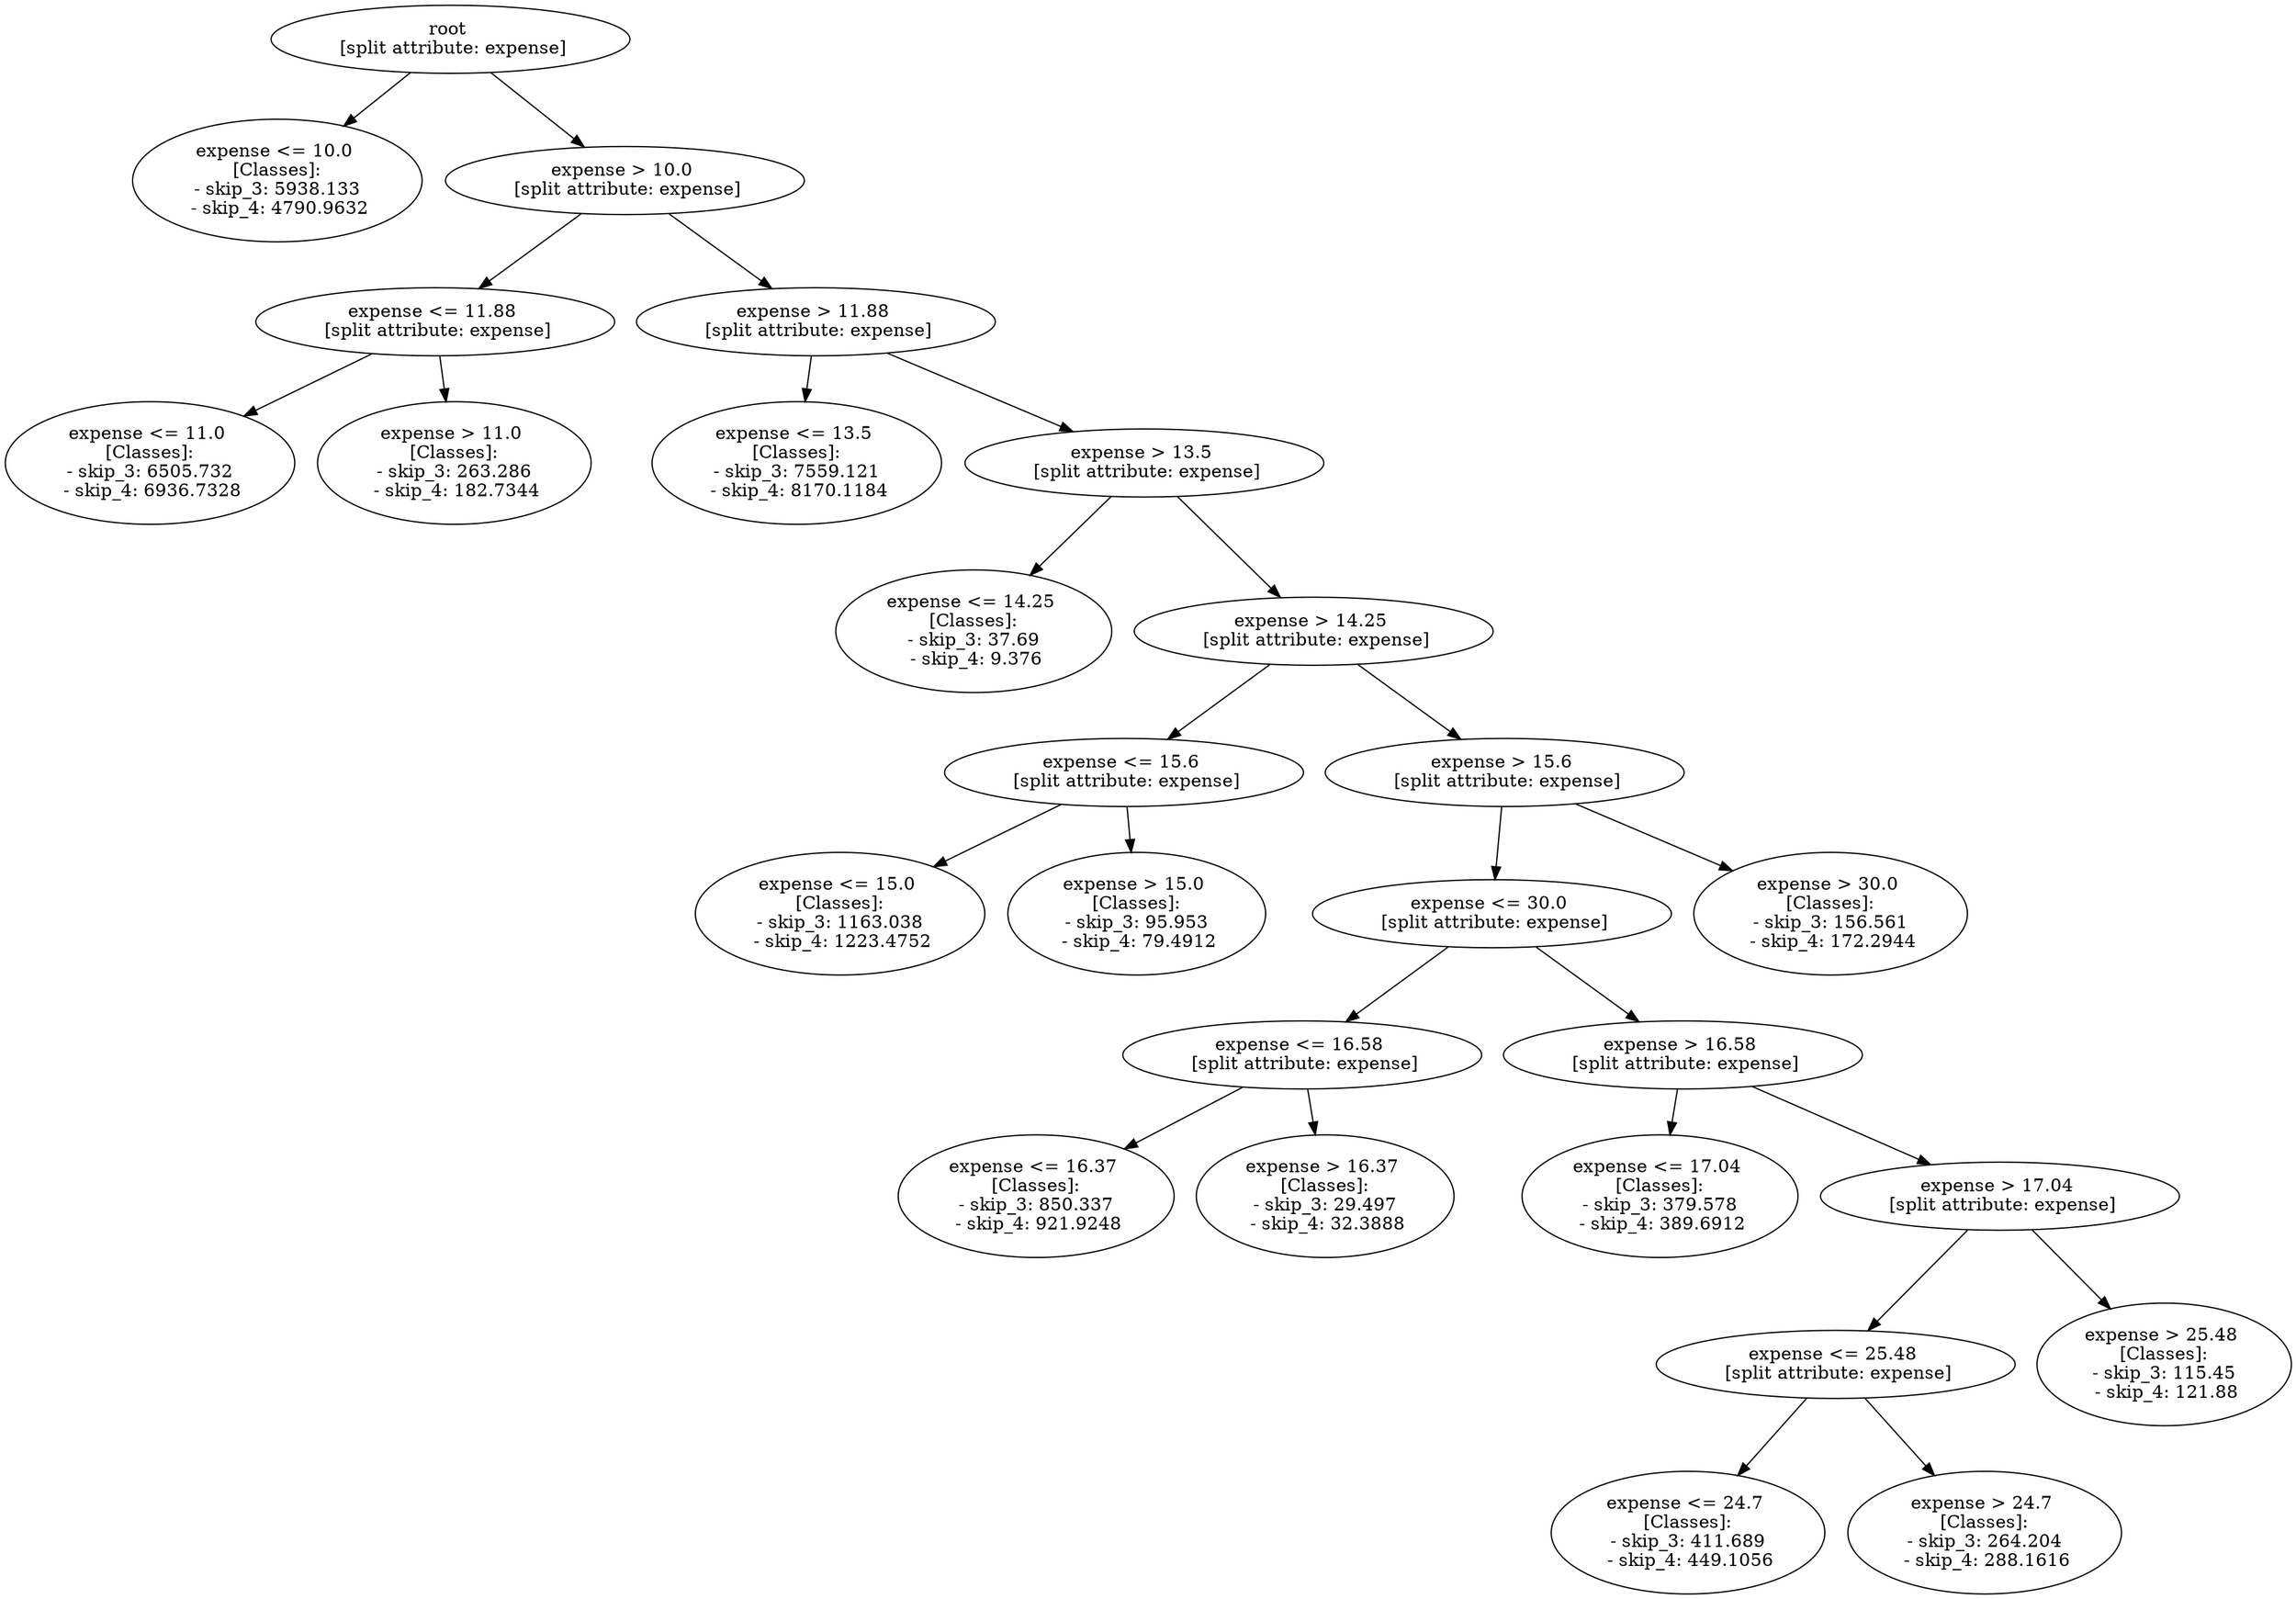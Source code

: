 // Road_Traffic_Fine_Management_Process-p_3-1
digraph "Road_Traffic_Fine_Management_Process-p_3-1" {
	"c115f815-2009-4d37-b834-3191d081de67" [label="root 
 [split attribute: expense]"]
	"bcb955cd-6008-43d7-871e-13d0685bca23" [label="expense <= 10.0 
 [Classes]: 
 - skip_3: 5938.133 
 - skip_4: 4790.9632"]
	"c115f815-2009-4d37-b834-3191d081de67" -> "bcb955cd-6008-43d7-871e-13d0685bca23"
	"abdd5365-65a3-4dfd-bb16-b6d5c6857077" [label="expense > 10.0 
 [split attribute: expense]"]
	"c115f815-2009-4d37-b834-3191d081de67" -> "abdd5365-65a3-4dfd-bb16-b6d5c6857077"
	"a101d10e-8e6c-4016-8c29-1592f49b822c" [label="expense <= 11.88 
 [split attribute: expense]"]
	"abdd5365-65a3-4dfd-bb16-b6d5c6857077" -> "a101d10e-8e6c-4016-8c29-1592f49b822c"
	"a19b8688-9f02-449f-a929-2eacd522ab3a" [label="expense <= 11.0 
 [Classes]: 
 - skip_3: 6505.732 
 - skip_4: 6936.7328"]
	"a101d10e-8e6c-4016-8c29-1592f49b822c" -> "a19b8688-9f02-449f-a929-2eacd522ab3a"
	"185e378a-3237-4f4f-b4fb-fb251ea96af2" [label="expense > 11.0 
 [Classes]: 
 - skip_3: 263.286 
 - skip_4: 182.7344"]
	"a101d10e-8e6c-4016-8c29-1592f49b822c" -> "185e378a-3237-4f4f-b4fb-fb251ea96af2"
	"78b6986b-ec4b-4577-a496-9a9fd63fe9c2" [label="expense > 11.88 
 [split attribute: expense]"]
	"abdd5365-65a3-4dfd-bb16-b6d5c6857077" -> "78b6986b-ec4b-4577-a496-9a9fd63fe9c2"
	"3f9e5c73-eaa9-4a8f-a733-6a18e2bc8e25" [label="expense <= 13.5 
 [Classes]: 
 - skip_3: 7559.121 
 - skip_4: 8170.1184"]
	"78b6986b-ec4b-4577-a496-9a9fd63fe9c2" -> "3f9e5c73-eaa9-4a8f-a733-6a18e2bc8e25"
	"fcbd8c7c-f74f-4994-94ac-9cec9a7ddc25" [label="expense > 13.5 
 [split attribute: expense]"]
	"78b6986b-ec4b-4577-a496-9a9fd63fe9c2" -> "fcbd8c7c-f74f-4994-94ac-9cec9a7ddc25"
	"f18a7227-0cf0-49e7-9b5c-cab48217aa39" [label="expense <= 14.25 
 [Classes]: 
 - skip_3: 37.69 
 - skip_4: 9.376"]
	"fcbd8c7c-f74f-4994-94ac-9cec9a7ddc25" -> "f18a7227-0cf0-49e7-9b5c-cab48217aa39"
	"4861210b-d307-4107-94cb-395a06eebbba" [label="expense > 14.25 
 [split attribute: expense]"]
	"fcbd8c7c-f74f-4994-94ac-9cec9a7ddc25" -> "4861210b-d307-4107-94cb-395a06eebbba"
	"02705b7f-3649-4e45-a4ab-0552ad4ebb66" [label="expense <= 15.6 
 [split attribute: expense]"]
	"4861210b-d307-4107-94cb-395a06eebbba" -> "02705b7f-3649-4e45-a4ab-0552ad4ebb66"
	"9b5a6c19-f06d-4f6e-af3c-95d0d9e417b9" [label="expense <= 15.0 
 [Classes]: 
 - skip_3: 1163.038 
 - skip_4: 1223.4752"]
	"02705b7f-3649-4e45-a4ab-0552ad4ebb66" -> "9b5a6c19-f06d-4f6e-af3c-95d0d9e417b9"
	"20739f9e-1dac-4613-a764-6e8e66c16261" [label="expense > 15.0 
 [Classes]: 
 - skip_3: 95.953 
 - skip_4: 79.4912"]
	"02705b7f-3649-4e45-a4ab-0552ad4ebb66" -> "20739f9e-1dac-4613-a764-6e8e66c16261"
	"2347375e-aca1-464e-9b59-5a26a82f02b1" [label="expense > 15.6 
 [split attribute: expense]"]
	"4861210b-d307-4107-94cb-395a06eebbba" -> "2347375e-aca1-464e-9b59-5a26a82f02b1"
	"18022d79-d754-4697-af3e-8d14e1c39adf" [label="expense <= 30.0 
 [split attribute: expense]"]
	"2347375e-aca1-464e-9b59-5a26a82f02b1" -> "18022d79-d754-4697-af3e-8d14e1c39adf"
	"662ee1fb-a4a0-4068-b6a5-e78ef7e7bc75" [label="expense <= 16.58 
 [split attribute: expense]"]
	"18022d79-d754-4697-af3e-8d14e1c39adf" -> "662ee1fb-a4a0-4068-b6a5-e78ef7e7bc75"
	"0d120421-4e5e-43ff-83c9-cf31acca2861" [label="expense <= 16.37 
 [Classes]: 
 - skip_3: 850.337 
 - skip_4: 921.9248"]
	"662ee1fb-a4a0-4068-b6a5-e78ef7e7bc75" -> "0d120421-4e5e-43ff-83c9-cf31acca2861"
	"f0ecd8a5-e974-44b7-a231-0e01856f626a" [label="expense > 16.37 
 [Classes]: 
 - skip_3: 29.497 
 - skip_4: 32.3888"]
	"662ee1fb-a4a0-4068-b6a5-e78ef7e7bc75" -> "f0ecd8a5-e974-44b7-a231-0e01856f626a"
	"4313812e-2e40-493c-9a47-99dca1a85c37" [label="expense > 16.58 
 [split attribute: expense]"]
	"18022d79-d754-4697-af3e-8d14e1c39adf" -> "4313812e-2e40-493c-9a47-99dca1a85c37"
	"abb31ddd-05ec-4ac6-8875-69900eba2de8" [label="expense <= 17.04 
 [Classes]: 
 - skip_3: 379.578 
 - skip_4: 389.6912"]
	"4313812e-2e40-493c-9a47-99dca1a85c37" -> "abb31ddd-05ec-4ac6-8875-69900eba2de8"
	"9e00e481-b042-4e9a-91c9-73114eba9217" [label="expense > 17.04 
 [split attribute: expense]"]
	"4313812e-2e40-493c-9a47-99dca1a85c37" -> "9e00e481-b042-4e9a-91c9-73114eba9217"
	"57524382-06cb-4806-a1ea-0191794a90b8" [label="expense <= 25.48 
 [split attribute: expense]"]
	"9e00e481-b042-4e9a-91c9-73114eba9217" -> "57524382-06cb-4806-a1ea-0191794a90b8"
	"73d9ddc8-55b9-43d3-ae13-d751757e1844" [label="expense <= 24.7 
 [Classes]: 
 - skip_3: 411.689 
 - skip_4: 449.1056"]
	"57524382-06cb-4806-a1ea-0191794a90b8" -> "73d9ddc8-55b9-43d3-ae13-d751757e1844"
	"4a1cfdb3-6d39-45e7-89f4-f45d4b807269" [label="expense > 24.7 
 [Classes]: 
 - skip_3: 264.204 
 - skip_4: 288.1616"]
	"57524382-06cb-4806-a1ea-0191794a90b8" -> "4a1cfdb3-6d39-45e7-89f4-f45d4b807269"
	"85d74f3f-0b81-424f-a54a-67ab9948560e" [label="expense > 25.48 
 [Classes]: 
 - skip_3: 115.45 
 - skip_4: 121.88"]
	"9e00e481-b042-4e9a-91c9-73114eba9217" -> "85d74f3f-0b81-424f-a54a-67ab9948560e"
	"27bb4b10-3130-4ca4-a532-b16fda9c1dba" [label="expense > 30.0 
 [Classes]: 
 - skip_3: 156.561 
 - skip_4: 172.2944"]
	"2347375e-aca1-464e-9b59-5a26a82f02b1" -> "27bb4b10-3130-4ca4-a532-b16fda9c1dba"
}
